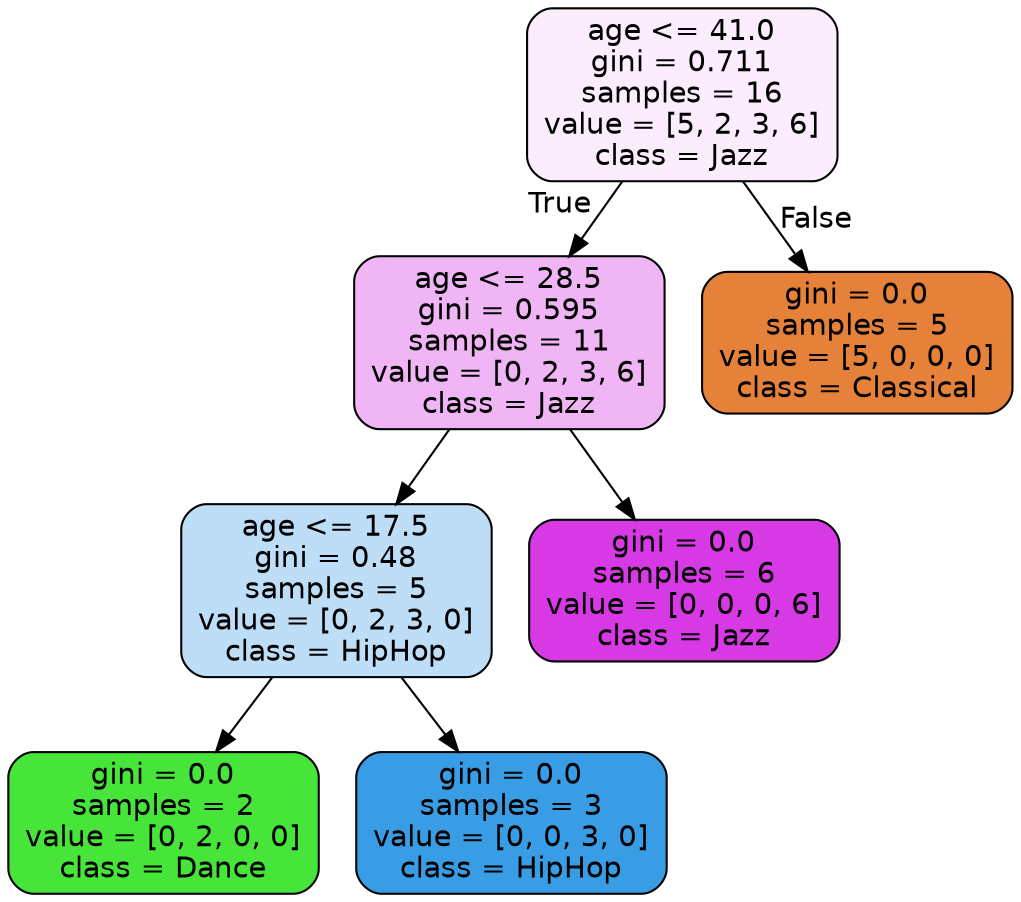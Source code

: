 digraph Tree {
node [shape=box, style="filled, rounded", color="black", fontname="helvetica"] ;
edge [fontname="helvetica"] ;
0 [label="age <= 41.0\ngini = 0.711\nsamples = 16\nvalue = [5, 2, 3, 6]\nclass = Jazz", fillcolor="#fbedfd"] ;
1 [label="age <= 28.5\ngini = 0.595\nsamples = 11\nvalue = [0, 2, 3, 6]\nclass = Jazz", fillcolor="#f0b5f5"] ;
0 -> 1 [labeldistance=2.5, labelangle=45, headlabel="True"] ;
2 [label="age <= 17.5\ngini = 0.48\nsamples = 5\nvalue = [0, 2, 3, 0]\nclass = HipHop", fillcolor="#bddef6"] ;
1 -> 2 ;
3 [label="gini = 0.0\nsamples = 2\nvalue = [0, 2, 0, 0]\nclass = Dance", fillcolor="#47e539"] ;
2 -> 3 ;
4 [label="gini = 0.0\nsamples = 3\nvalue = [0, 0, 3, 0]\nclass = HipHop", fillcolor="#399de5"] ;
2 -> 4 ;
5 [label="gini = 0.0\nsamples = 6\nvalue = [0, 0, 0, 6]\nclass = Jazz", fillcolor="#d739e5"] ;
1 -> 5 ;
6 [label="gini = 0.0\nsamples = 5\nvalue = [5, 0, 0, 0]\nclass = Classical", fillcolor="#e58139"] ;
0 -> 6 [labeldistance=2.5, labelangle=-45, headlabel="False"] ;
}